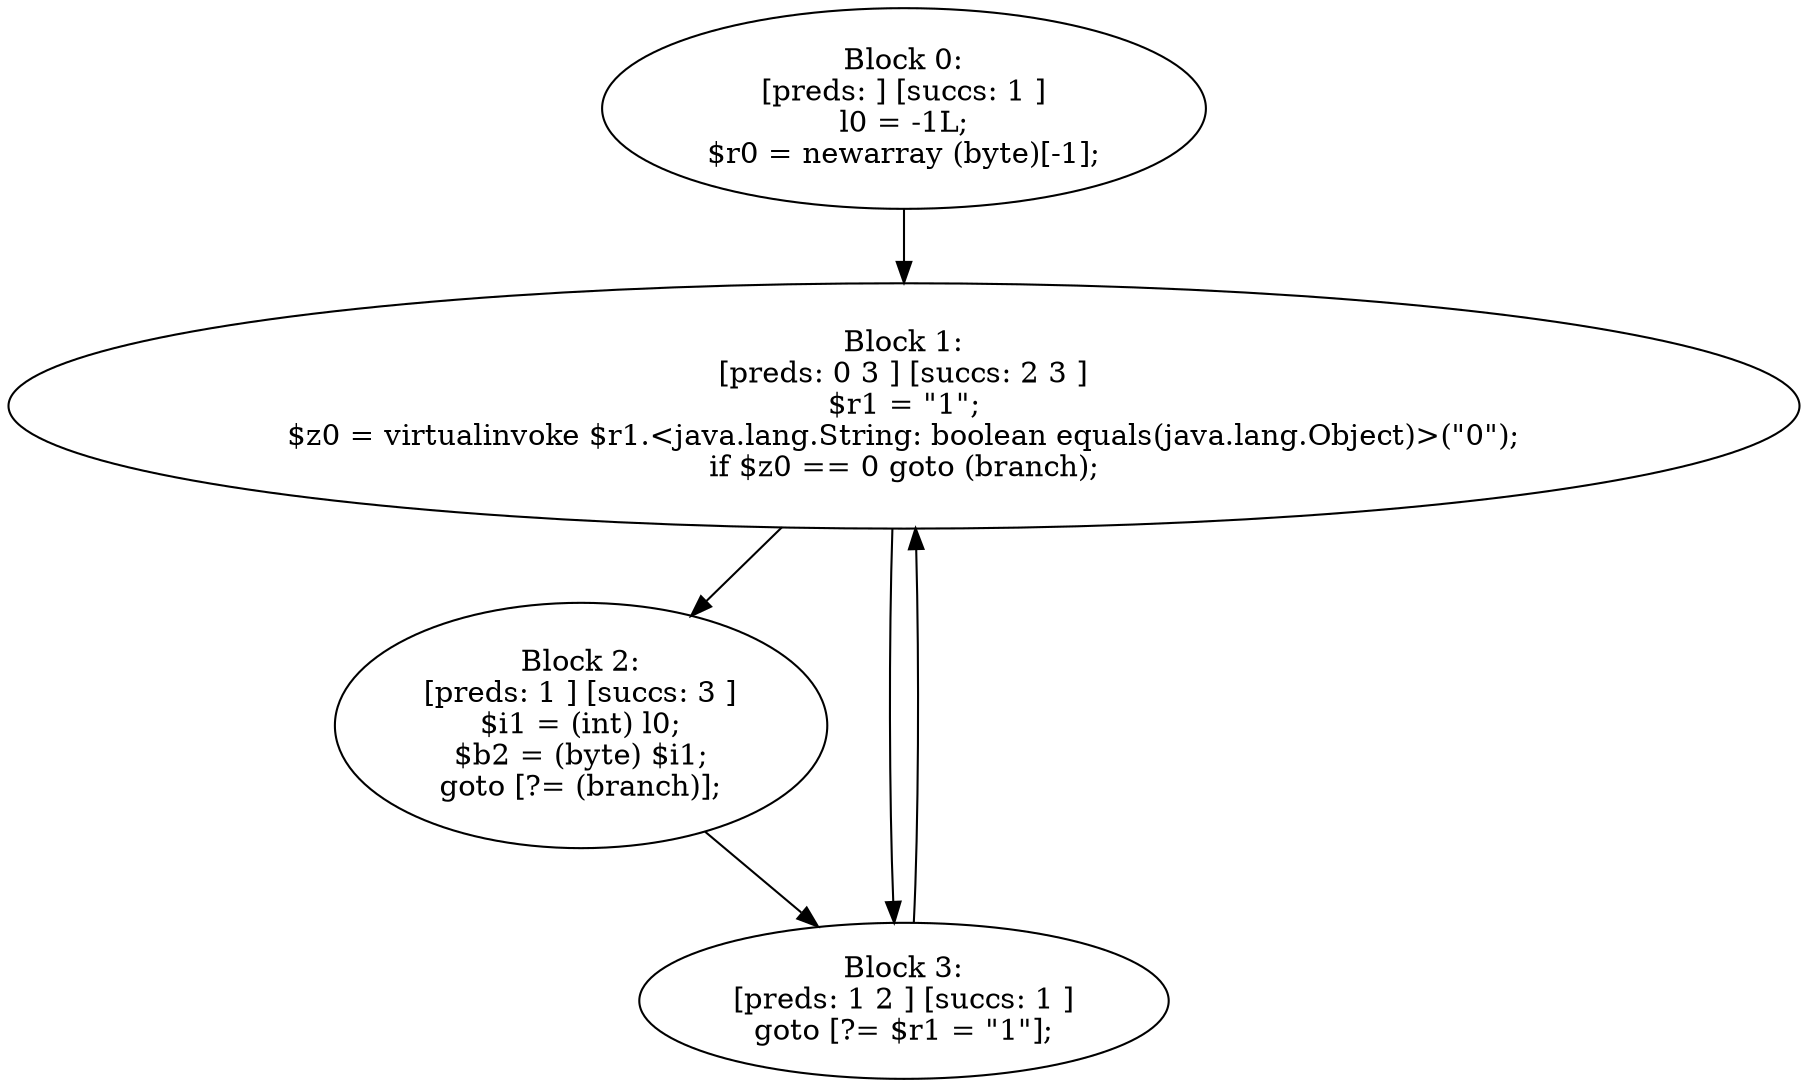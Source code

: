 digraph "unitGraph" {
    "Block 0:
[preds: ] [succs: 1 ]
l0 = -1L;
$r0 = newarray (byte)[-1];
"
    "Block 1:
[preds: 0 3 ] [succs: 2 3 ]
$r1 = \"1\";
$z0 = virtualinvoke $r1.<java.lang.String: boolean equals(java.lang.Object)>(\"0\");
if $z0 == 0 goto (branch);
"
    "Block 2:
[preds: 1 ] [succs: 3 ]
$i1 = (int) l0;
$b2 = (byte) $i1;
goto [?= (branch)];
"
    "Block 3:
[preds: 1 2 ] [succs: 1 ]
goto [?= $r1 = \"1\"];
"
    "Block 0:
[preds: ] [succs: 1 ]
l0 = -1L;
$r0 = newarray (byte)[-1];
"->"Block 1:
[preds: 0 3 ] [succs: 2 3 ]
$r1 = \"1\";
$z0 = virtualinvoke $r1.<java.lang.String: boolean equals(java.lang.Object)>(\"0\");
if $z0 == 0 goto (branch);
";
    "Block 1:
[preds: 0 3 ] [succs: 2 3 ]
$r1 = \"1\";
$z0 = virtualinvoke $r1.<java.lang.String: boolean equals(java.lang.Object)>(\"0\");
if $z0 == 0 goto (branch);
"->"Block 2:
[preds: 1 ] [succs: 3 ]
$i1 = (int) l0;
$b2 = (byte) $i1;
goto [?= (branch)];
";
    "Block 1:
[preds: 0 3 ] [succs: 2 3 ]
$r1 = \"1\";
$z0 = virtualinvoke $r1.<java.lang.String: boolean equals(java.lang.Object)>(\"0\");
if $z0 == 0 goto (branch);
"->"Block 3:
[preds: 1 2 ] [succs: 1 ]
goto [?= $r1 = \"1\"];
";
    "Block 2:
[preds: 1 ] [succs: 3 ]
$i1 = (int) l0;
$b2 = (byte) $i1;
goto [?= (branch)];
"->"Block 3:
[preds: 1 2 ] [succs: 1 ]
goto [?= $r1 = \"1\"];
";
    "Block 3:
[preds: 1 2 ] [succs: 1 ]
goto [?= $r1 = \"1\"];
"->"Block 1:
[preds: 0 3 ] [succs: 2 3 ]
$r1 = \"1\";
$z0 = virtualinvoke $r1.<java.lang.String: boolean equals(java.lang.Object)>(\"0\");
if $z0 == 0 goto (branch);
";
}
